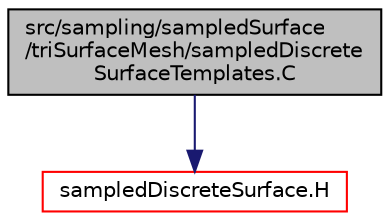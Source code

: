 digraph "src/sampling/sampledSurface/triSurfaceMesh/sampledDiscreteSurfaceTemplates.C"
{
  bgcolor="transparent";
  edge [fontname="Helvetica",fontsize="10",labelfontname="Helvetica",labelfontsize="10"];
  node [fontname="Helvetica",fontsize="10",shape=record];
  Node1 [label="src/sampling/sampledSurface\l/triSurfaceMesh/sampledDiscrete\lSurfaceTemplates.C",height=0.2,width=0.4,color="black", fillcolor="grey75", style="filled" fontcolor="black"];
  Node1 -> Node2 [color="midnightblue",fontsize="10",style="solid",fontname="Helvetica"];
  Node2 [label="sampledDiscreteSurface.H",height=0.2,width=0.4,color="red",URL="$sampledDiscreteSurface_8H.html"];
}
